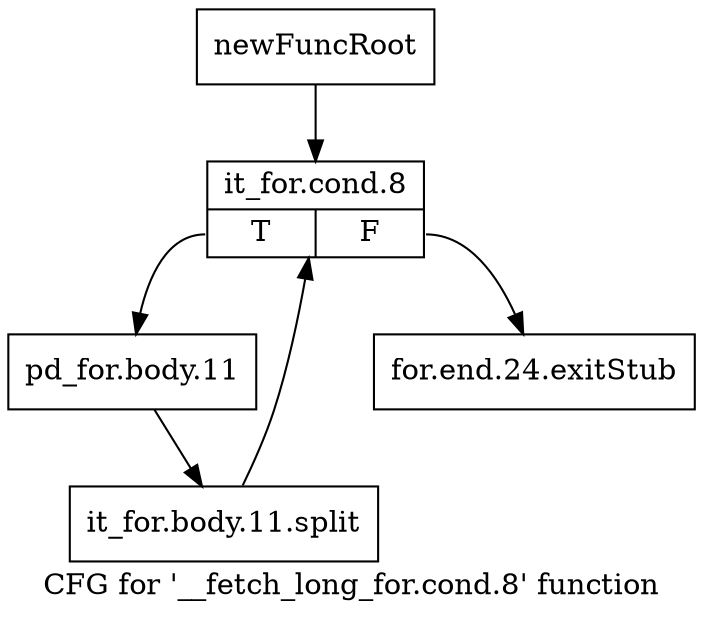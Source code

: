 digraph "CFG for '__fetch_long_for.cond.8' function" {
	label="CFG for '__fetch_long_for.cond.8' function";

	Node0xb7ceaa0 [shape=record,label="{newFuncRoot}"];
	Node0xb7ceaa0 -> Node0xb7ceb40;
	Node0xb7ceaf0 [shape=record,label="{for.end.24.exitStub}"];
	Node0xb7ceb40 [shape=record,label="{it_for.cond.8|{<s0>T|<s1>F}}"];
	Node0xb7ceb40:s0 -> Node0xb7ceb90;
	Node0xb7ceb40:s1 -> Node0xb7ceaf0;
	Node0xb7ceb90 [shape=record,label="{pd_for.body.11}"];
	Node0xb7ceb90 -> Node0xf876460;
	Node0xf876460 [shape=record,label="{it_for.body.11.split}"];
	Node0xf876460 -> Node0xb7ceb40;
}
